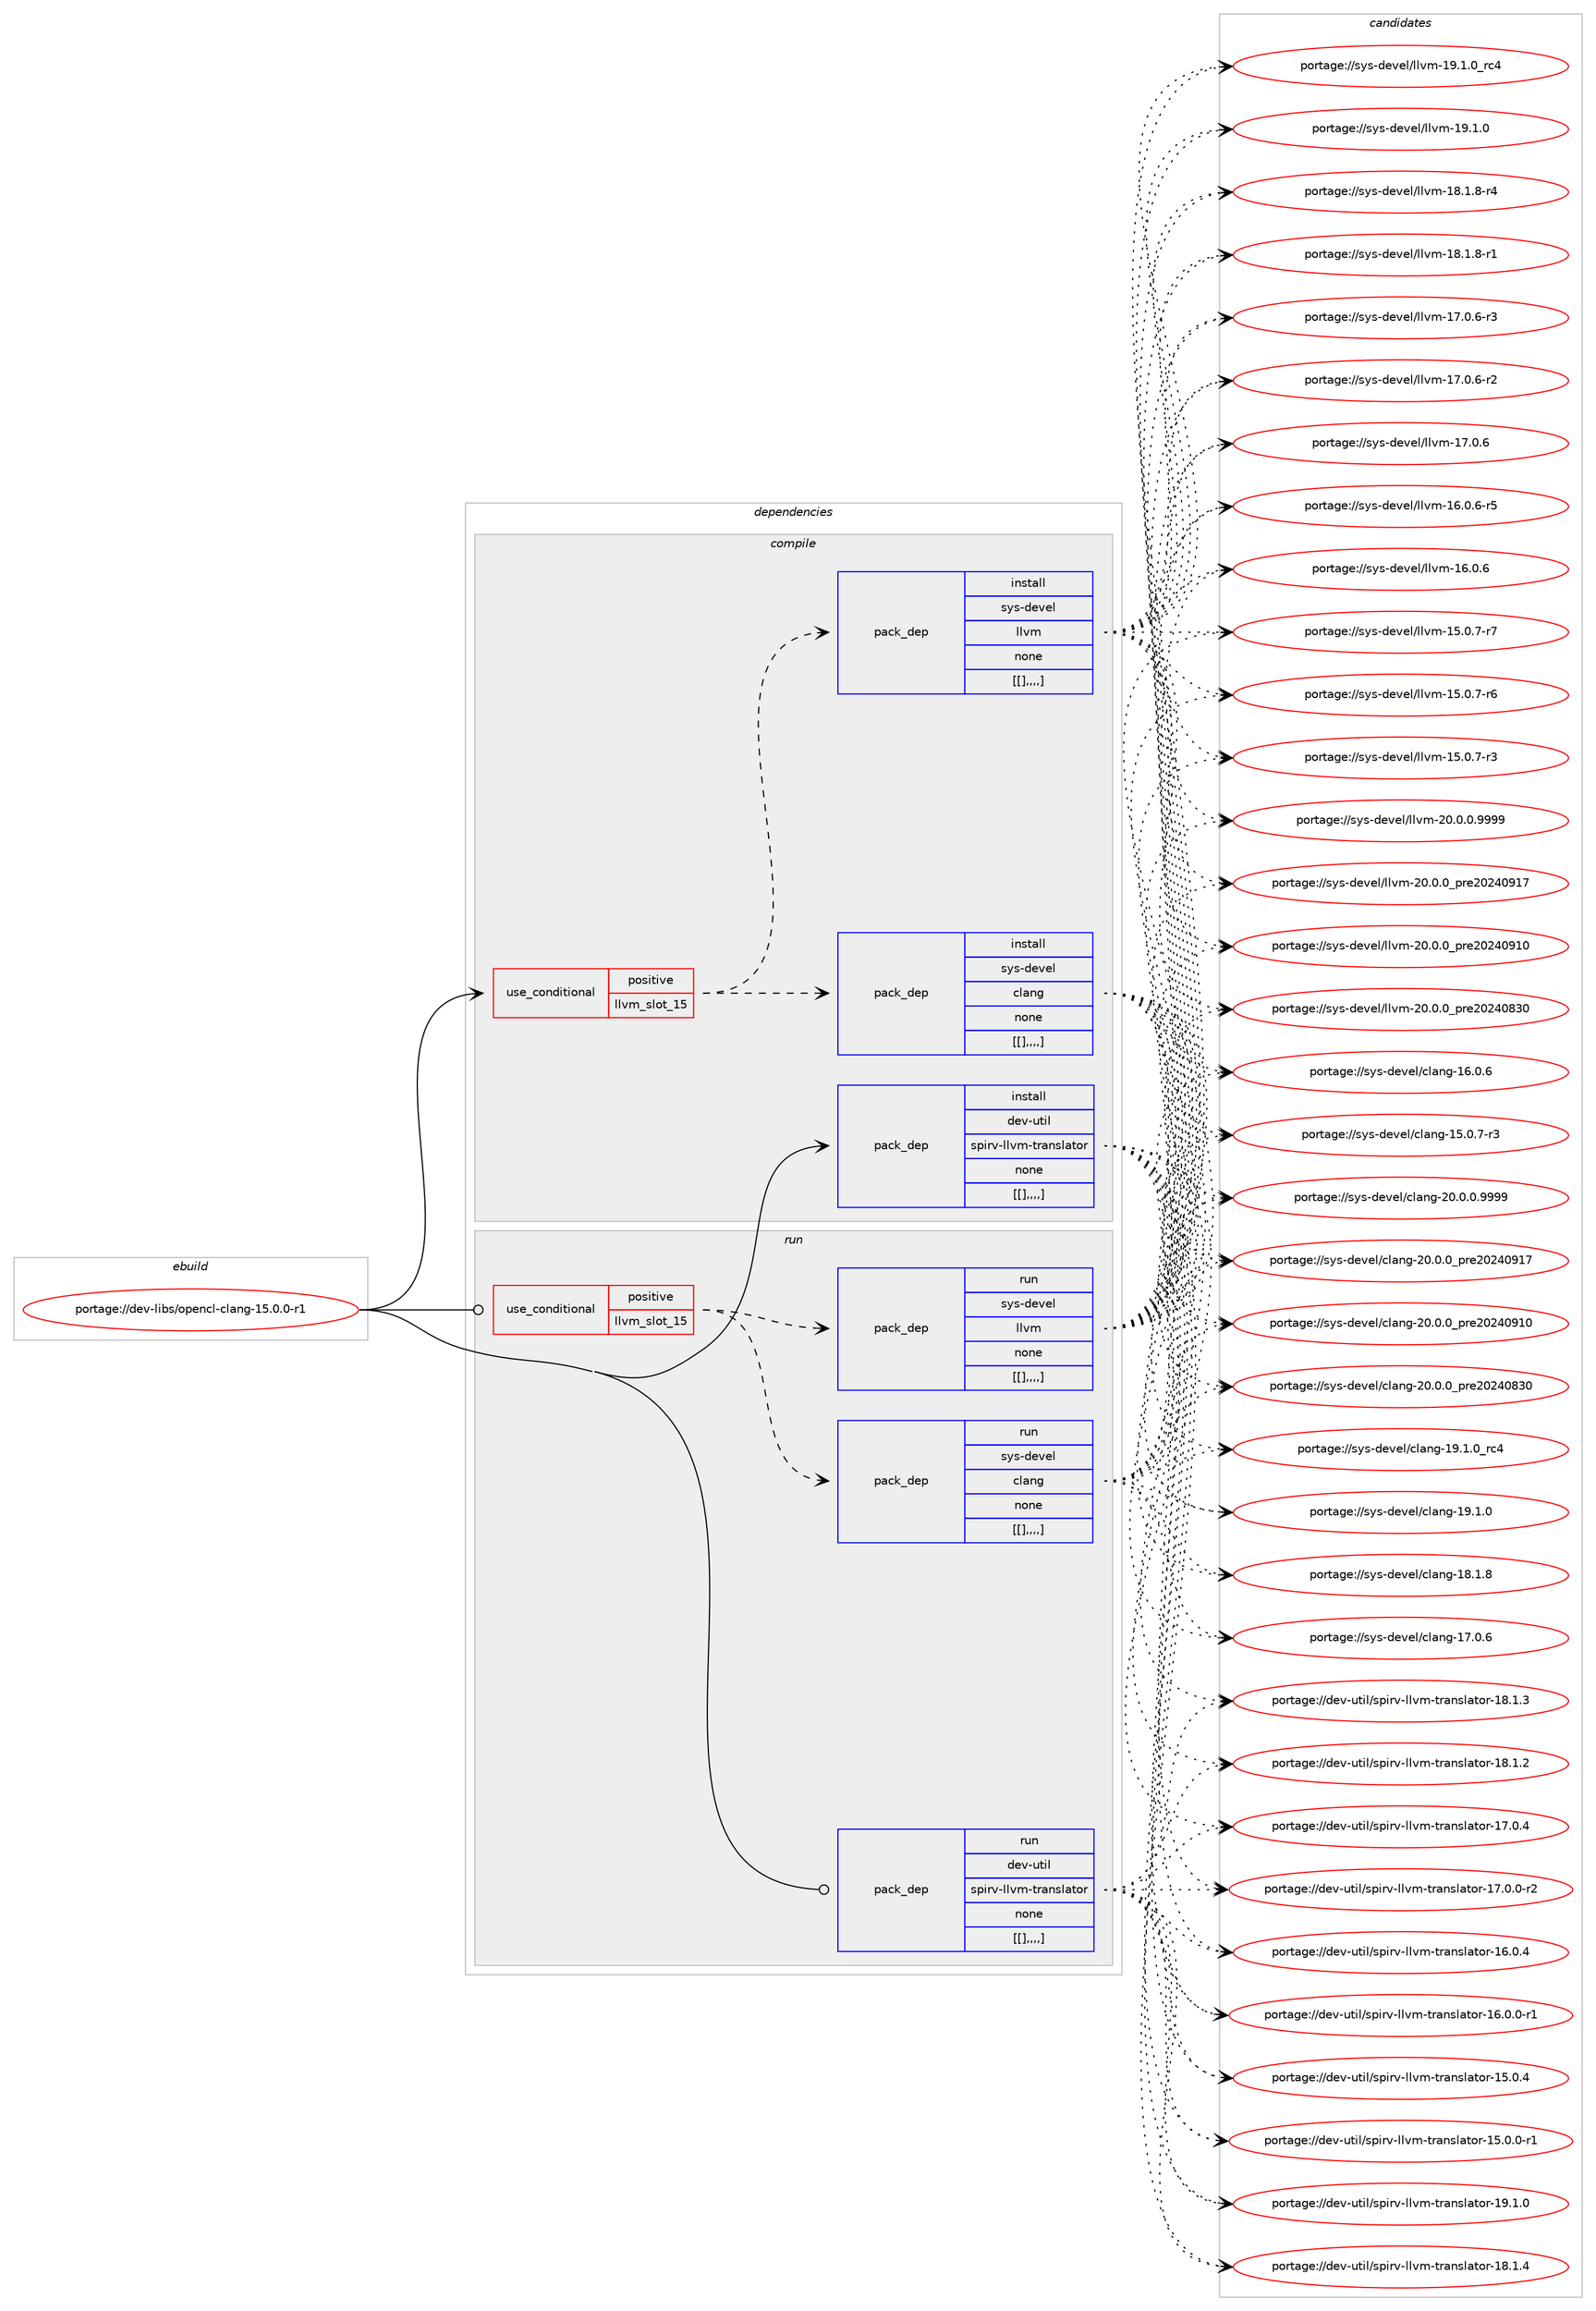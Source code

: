 digraph prolog {

# *************
# Graph options
# *************

newrank=true;
concentrate=true;
compound=true;
graph [rankdir=LR,fontname=Helvetica,fontsize=10,ranksep=1.5];#, ranksep=2.5, nodesep=0.2];
edge  [arrowhead=vee];
node  [fontname=Helvetica,fontsize=10];

# **********
# The ebuild
# **********

subgraph cluster_leftcol {
color=gray;
label=<<i>ebuild</i>>;
id [label="portage://dev-libs/opencl-clang-15.0.0-r1", color=red, width=4, href="../dev-libs/opencl-clang-15.0.0-r1.svg"];
}

# ****************
# The dependencies
# ****************

subgraph cluster_midcol {
color=gray;
label=<<i>dependencies</i>>;
subgraph cluster_compile {
fillcolor="#eeeeee";
style=filled;
label=<<i>compile</i>>;
subgraph cond28625 {
dependency113990 [label=<<TABLE BORDER="0" CELLBORDER="1" CELLSPACING="0" CELLPADDING="4"><TR><TD ROWSPAN="3" CELLPADDING="10">use_conditional</TD></TR><TR><TD>positive</TD></TR><TR><TD>llvm_slot_15</TD></TR></TABLE>>, shape=none, color=red];
subgraph pack84201 {
dependency113991 [label=<<TABLE BORDER="0" CELLBORDER="1" CELLSPACING="0" CELLPADDING="4" WIDTH="220"><TR><TD ROWSPAN="6" CELLPADDING="30">pack_dep</TD></TR><TR><TD WIDTH="110">install</TD></TR><TR><TD>sys-devel</TD></TR><TR><TD>clang</TD></TR><TR><TD>none</TD></TR><TR><TD>[[],,,,]</TD></TR></TABLE>>, shape=none, color=blue];
}
dependency113990:e -> dependency113991:w [weight=20,style="dashed",arrowhead="vee"];
subgraph pack84202 {
dependency113992 [label=<<TABLE BORDER="0" CELLBORDER="1" CELLSPACING="0" CELLPADDING="4" WIDTH="220"><TR><TD ROWSPAN="6" CELLPADDING="30">pack_dep</TD></TR><TR><TD WIDTH="110">install</TD></TR><TR><TD>sys-devel</TD></TR><TR><TD>llvm</TD></TR><TR><TD>none</TD></TR><TR><TD>[[],,,,]</TD></TR></TABLE>>, shape=none, color=blue];
}
dependency113990:e -> dependency113992:w [weight=20,style="dashed",arrowhead="vee"];
}
id:e -> dependency113990:w [weight=20,style="solid",arrowhead="vee"];
subgraph pack84203 {
dependency113993 [label=<<TABLE BORDER="0" CELLBORDER="1" CELLSPACING="0" CELLPADDING="4" WIDTH="220"><TR><TD ROWSPAN="6" CELLPADDING="30">pack_dep</TD></TR><TR><TD WIDTH="110">install</TD></TR><TR><TD>dev-util</TD></TR><TR><TD>spirv-llvm-translator</TD></TR><TR><TD>none</TD></TR><TR><TD>[[],,,,]</TD></TR></TABLE>>, shape=none, color=blue];
}
id:e -> dependency113993:w [weight=20,style="solid",arrowhead="vee"];
}
subgraph cluster_compileandrun {
fillcolor="#eeeeee";
style=filled;
label=<<i>compile and run</i>>;
}
subgraph cluster_run {
fillcolor="#eeeeee";
style=filled;
label=<<i>run</i>>;
subgraph cond28626 {
dependency113994 [label=<<TABLE BORDER="0" CELLBORDER="1" CELLSPACING="0" CELLPADDING="4"><TR><TD ROWSPAN="3" CELLPADDING="10">use_conditional</TD></TR><TR><TD>positive</TD></TR><TR><TD>llvm_slot_15</TD></TR></TABLE>>, shape=none, color=red];
subgraph pack84204 {
dependency113995 [label=<<TABLE BORDER="0" CELLBORDER="1" CELLSPACING="0" CELLPADDING="4" WIDTH="220"><TR><TD ROWSPAN="6" CELLPADDING="30">pack_dep</TD></TR><TR><TD WIDTH="110">run</TD></TR><TR><TD>sys-devel</TD></TR><TR><TD>clang</TD></TR><TR><TD>none</TD></TR><TR><TD>[[],,,,]</TD></TR></TABLE>>, shape=none, color=blue];
}
dependency113994:e -> dependency113995:w [weight=20,style="dashed",arrowhead="vee"];
subgraph pack84205 {
dependency113996 [label=<<TABLE BORDER="0" CELLBORDER="1" CELLSPACING="0" CELLPADDING="4" WIDTH="220"><TR><TD ROWSPAN="6" CELLPADDING="30">pack_dep</TD></TR><TR><TD WIDTH="110">run</TD></TR><TR><TD>sys-devel</TD></TR><TR><TD>llvm</TD></TR><TR><TD>none</TD></TR><TR><TD>[[],,,,]</TD></TR></TABLE>>, shape=none, color=blue];
}
dependency113994:e -> dependency113996:w [weight=20,style="dashed",arrowhead="vee"];
}
id:e -> dependency113994:w [weight=20,style="solid",arrowhead="odot"];
subgraph pack84206 {
dependency113997 [label=<<TABLE BORDER="0" CELLBORDER="1" CELLSPACING="0" CELLPADDING="4" WIDTH="220"><TR><TD ROWSPAN="6" CELLPADDING="30">pack_dep</TD></TR><TR><TD WIDTH="110">run</TD></TR><TR><TD>dev-util</TD></TR><TR><TD>spirv-llvm-translator</TD></TR><TR><TD>none</TD></TR><TR><TD>[[],,,,]</TD></TR></TABLE>>, shape=none, color=blue];
}
id:e -> dependency113997:w [weight=20,style="solid",arrowhead="odot"];
}
}

# **************
# The candidates
# **************

subgraph cluster_choices {
rank=same;
color=gray;
label=<<i>candidates</i>>;

subgraph choice84201 {
color=black;
nodesep=1;
choice11512111545100101118101108479910897110103455048464846484657575757 [label="portage://sys-devel/clang-20.0.0.9999", color=red, width=4,href="../sys-devel/clang-20.0.0.9999.svg"];
choice1151211154510010111810110847991089711010345504846484648951121141015048505248574955 [label="portage://sys-devel/clang-20.0.0_pre20240917", color=red, width=4,href="../sys-devel/clang-20.0.0_pre20240917.svg"];
choice1151211154510010111810110847991089711010345504846484648951121141015048505248574948 [label="portage://sys-devel/clang-20.0.0_pre20240910", color=red, width=4,href="../sys-devel/clang-20.0.0_pre20240910.svg"];
choice1151211154510010111810110847991089711010345504846484648951121141015048505248565148 [label="portage://sys-devel/clang-20.0.0_pre20240830", color=red, width=4,href="../sys-devel/clang-20.0.0_pre20240830.svg"];
choice1151211154510010111810110847991089711010345495746494648951149952 [label="portage://sys-devel/clang-19.1.0_rc4", color=red, width=4,href="../sys-devel/clang-19.1.0_rc4.svg"];
choice1151211154510010111810110847991089711010345495746494648 [label="portage://sys-devel/clang-19.1.0", color=red, width=4,href="../sys-devel/clang-19.1.0.svg"];
choice1151211154510010111810110847991089711010345495646494656 [label="portage://sys-devel/clang-18.1.8", color=red, width=4,href="../sys-devel/clang-18.1.8.svg"];
choice1151211154510010111810110847991089711010345495546484654 [label="portage://sys-devel/clang-17.0.6", color=red, width=4,href="../sys-devel/clang-17.0.6.svg"];
choice1151211154510010111810110847991089711010345495446484654 [label="portage://sys-devel/clang-16.0.6", color=red, width=4,href="../sys-devel/clang-16.0.6.svg"];
choice11512111545100101118101108479910897110103454953464846554511451 [label="portage://sys-devel/clang-15.0.7-r3", color=red, width=4,href="../sys-devel/clang-15.0.7-r3.svg"];
dependency113991:e -> choice11512111545100101118101108479910897110103455048464846484657575757:w [style=dotted,weight="100"];
dependency113991:e -> choice1151211154510010111810110847991089711010345504846484648951121141015048505248574955:w [style=dotted,weight="100"];
dependency113991:e -> choice1151211154510010111810110847991089711010345504846484648951121141015048505248574948:w [style=dotted,weight="100"];
dependency113991:e -> choice1151211154510010111810110847991089711010345504846484648951121141015048505248565148:w [style=dotted,weight="100"];
dependency113991:e -> choice1151211154510010111810110847991089711010345495746494648951149952:w [style=dotted,weight="100"];
dependency113991:e -> choice1151211154510010111810110847991089711010345495746494648:w [style=dotted,weight="100"];
dependency113991:e -> choice1151211154510010111810110847991089711010345495646494656:w [style=dotted,weight="100"];
dependency113991:e -> choice1151211154510010111810110847991089711010345495546484654:w [style=dotted,weight="100"];
dependency113991:e -> choice1151211154510010111810110847991089711010345495446484654:w [style=dotted,weight="100"];
dependency113991:e -> choice11512111545100101118101108479910897110103454953464846554511451:w [style=dotted,weight="100"];
}
subgraph choice84202 {
color=black;
nodesep=1;
choice1151211154510010111810110847108108118109455048464846484657575757 [label="portage://sys-devel/llvm-20.0.0.9999", color=red, width=4,href="../sys-devel/llvm-20.0.0.9999.svg"];
choice115121115451001011181011084710810811810945504846484648951121141015048505248574955 [label="portage://sys-devel/llvm-20.0.0_pre20240917", color=red, width=4,href="../sys-devel/llvm-20.0.0_pre20240917.svg"];
choice115121115451001011181011084710810811810945504846484648951121141015048505248574948 [label="portage://sys-devel/llvm-20.0.0_pre20240910", color=red, width=4,href="../sys-devel/llvm-20.0.0_pre20240910.svg"];
choice115121115451001011181011084710810811810945504846484648951121141015048505248565148 [label="portage://sys-devel/llvm-20.0.0_pre20240830", color=red, width=4,href="../sys-devel/llvm-20.0.0_pre20240830.svg"];
choice115121115451001011181011084710810811810945495746494648951149952 [label="portage://sys-devel/llvm-19.1.0_rc4", color=red, width=4,href="../sys-devel/llvm-19.1.0_rc4.svg"];
choice115121115451001011181011084710810811810945495746494648 [label="portage://sys-devel/llvm-19.1.0", color=red, width=4,href="../sys-devel/llvm-19.1.0.svg"];
choice1151211154510010111810110847108108118109454956464946564511452 [label="portage://sys-devel/llvm-18.1.8-r4", color=red, width=4,href="../sys-devel/llvm-18.1.8-r4.svg"];
choice1151211154510010111810110847108108118109454956464946564511449 [label="portage://sys-devel/llvm-18.1.8-r1", color=red, width=4,href="../sys-devel/llvm-18.1.8-r1.svg"];
choice1151211154510010111810110847108108118109454955464846544511451 [label="portage://sys-devel/llvm-17.0.6-r3", color=red, width=4,href="../sys-devel/llvm-17.0.6-r3.svg"];
choice1151211154510010111810110847108108118109454955464846544511450 [label="portage://sys-devel/llvm-17.0.6-r2", color=red, width=4,href="../sys-devel/llvm-17.0.6-r2.svg"];
choice115121115451001011181011084710810811810945495546484654 [label="portage://sys-devel/llvm-17.0.6", color=red, width=4,href="../sys-devel/llvm-17.0.6.svg"];
choice1151211154510010111810110847108108118109454954464846544511453 [label="portage://sys-devel/llvm-16.0.6-r5", color=red, width=4,href="../sys-devel/llvm-16.0.6-r5.svg"];
choice115121115451001011181011084710810811810945495446484654 [label="portage://sys-devel/llvm-16.0.6", color=red, width=4,href="../sys-devel/llvm-16.0.6.svg"];
choice1151211154510010111810110847108108118109454953464846554511455 [label="portage://sys-devel/llvm-15.0.7-r7", color=red, width=4,href="../sys-devel/llvm-15.0.7-r7.svg"];
choice1151211154510010111810110847108108118109454953464846554511454 [label="portage://sys-devel/llvm-15.0.7-r6", color=red, width=4,href="../sys-devel/llvm-15.0.7-r6.svg"];
choice1151211154510010111810110847108108118109454953464846554511451 [label="portage://sys-devel/llvm-15.0.7-r3", color=red, width=4,href="../sys-devel/llvm-15.0.7-r3.svg"];
dependency113992:e -> choice1151211154510010111810110847108108118109455048464846484657575757:w [style=dotted,weight="100"];
dependency113992:e -> choice115121115451001011181011084710810811810945504846484648951121141015048505248574955:w [style=dotted,weight="100"];
dependency113992:e -> choice115121115451001011181011084710810811810945504846484648951121141015048505248574948:w [style=dotted,weight="100"];
dependency113992:e -> choice115121115451001011181011084710810811810945504846484648951121141015048505248565148:w [style=dotted,weight="100"];
dependency113992:e -> choice115121115451001011181011084710810811810945495746494648951149952:w [style=dotted,weight="100"];
dependency113992:e -> choice115121115451001011181011084710810811810945495746494648:w [style=dotted,weight="100"];
dependency113992:e -> choice1151211154510010111810110847108108118109454956464946564511452:w [style=dotted,weight="100"];
dependency113992:e -> choice1151211154510010111810110847108108118109454956464946564511449:w [style=dotted,weight="100"];
dependency113992:e -> choice1151211154510010111810110847108108118109454955464846544511451:w [style=dotted,weight="100"];
dependency113992:e -> choice1151211154510010111810110847108108118109454955464846544511450:w [style=dotted,weight="100"];
dependency113992:e -> choice115121115451001011181011084710810811810945495546484654:w [style=dotted,weight="100"];
dependency113992:e -> choice1151211154510010111810110847108108118109454954464846544511453:w [style=dotted,weight="100"];
dependency113992:e -> choice115121115451001011181011084710810811810945495446484654:w [style=dotted,weight="100"];
dependency113992:e -> choice1151211154510010111810110847108108118109454953464846554511455:w [style=dotted,weight="100"];
dependency113992:e -> choice1151211154510010111810110847108108118109454953464846554511454:w [style=dotted,weight="100"];
dependency113992:e -> choice1151211154510010111810110847108108118109454953464846554511451:w [style=dotted,weight="100"];
}
subgraph choice84203 {
color=black;
nodesep=1;
choice10010111845117116105108471151121051141184510810811810945116114971101151089711611111445495746494648 [label="portage://dev-util/spirv-llvm-translator-19.1.0", color=red, width=4,href="../dev-util/spirv-llvm-translator-19.1.0.svg"];
choice10010111845117116105108471151121051141184510810811810945116114971101151089711611111445495646494652 [label="portage://dev-util/spirv-llvm-translator-18.1.4", color=red, width=4,href="../dev-util/spirv-llvm-translator-18.1.4.svg"];
choice10010111845117116105108471151121051141184510810811810945116114971101151089711611111445495646494651 [label="portage://dev-util/spirv-llvm-translator-18.1.3", color=red, width=4,href="../dev-util/spirv-llvm-translator-18.1.3.svg"];
choice10010111845117116105108471151121051141184510810811810945116114971101151089711611111445495646494650 [label="portage://dev-util/spirv-llvm-translator-18.1.2", color=red, width=4,href="../dev-util/spirv-llvm-translator-18.1.2.svg"];
choice10010111845117116105108471151121051141184510810811810945116114971101151089711611111445495546484652 [label="portage://dev-util/spirv-llvm-translator-17.0.4", color=red, width=4,href="../dev-util/spirv-llvm-translator-17.0.4.svg"];
choice100101118451171161051084711511210511411845108108118109451161149711011510897116111114454955464846484511450 [label="portage://dev-util/spirv-llvm-translator-17.0.0-r2", color=red, width=4,href="../dev-util/spirv-llvm-translator-17.0.0-r2.svg"];
choice10010111845117116105108471151121051141184510810811810945116114971101151089711611111445495446484652 [label="portage://dev-util/spirv-llvm-translator-16.0.4", color=red, width=4,href="../dev-util/spirv-llvm-translator-16.0.4.svg"];
choice100101118451171161051084711511210511411845108108118109451161149711011510897116111114454954464846484511449 [label="portage://dev-util/spirv-llvm-translator-16.0.0-r1", color=red, width=4,href="../dev-util/spirv-llvm-translator-16.0.0-r1.svg"];
choice10010111845117116105108471151121051141184510810811810945116114971101151089711611111445495346484652 [label="portage://dev-util/spirv-llvm-translator-15.0.4", color=red, width=4,href="../dev-util/spirv-llvm-translator-15.0.4.svg"];
choice100101118451171161051084711511210511411845108108118109451161149711011510897116111114454953464846484511449 [label="portage://dev-util/spirv-llvm-translator-15.0.0-r1", color=red, width=4,href="../dev-util/spirv-llvm-translator-15.0.0-r1.svg"];
dependency113993:e -> choice10010111845117116105108471151121051141184510810811810945116114971101151089711611111445495746494648:w [style=dotted,weight="100"];
dependency113993:e -> choice10010111845117116105108471151121051141184510810811810945116114971101151089711611111445495646494652:w [style=dotted,weight="100"];
dependency113993:e -> choice10010111845117116105108471151121051141184510810811810945116114971101151089711611111445495646494651:w [style=dotted,weight="100"];
dependency113993:e -> choice10010111845117116105108471151121051141184510810811810945116114971101151089711611111445495646494650:w [style=dotted,weight="100"];
dependency113993:e -> choice10010111845117116105108471151121051141184510810811810945116114971101151089711611111445495546484652:w [style=dotted,weight="100"];
dependency113993:e -> choice100101118451171161051084711511210511411845108108118109451161149711011510897116111114454955464846484511450:w [style=dotted,weight="100"];
dependency113993:e -> choice10010111845117116105108471151121051141184510810811810945116114971101151089711611111445495446484652:w [style=dotted,weight="100"];
dependency113993:e -> choice100101118451171161051084711511210511411845108108118109451161149711011510897116111114454954464846484511449:w [style=dotted,weight="100"];
dependency113993:e -> choice10010111845117116105108471151121051141184510810811810945116114971101151089711611111445495346484652:w [style=dotted,weight="100"];
dependency113993:e -> choice100101118451171161051084711511210511411845108108118109451161149711011510897116111114454953464846484511449:w [style=dotted,weight="100"];
}
subgraph choice84204 {
color=black;
nodesep=1;
choice11512111545100101118101108479910897110103455048464846484657575757 [label="portage://sys-devel/clang-20.0.0.9999", color=red, width=4,href="../sys-devel/clang-20.0.0.9999.svg"];
choice1151211154510010111810110847991089711010345504846484648951121141015048505248574955 [label="portage://sys-devel/clang-20.0.0_pre20240917", color=red, width=4,href="../sys-devel/clang-20.0.0_pre20240917.svg"];
choice1151211154510010111810110847991089711010345504846484648951121141015048505248574948 [label="portage://sys-devel/clang-20.0.0_pre20240910", color=red, width=4,href="../sys-devel/clang-20.0.0_pre20240910.svg"];
choice1151211154510010111810110847991089711010345504846484648951121141015048505248565148 [label="portage://sys-devel/clang-20.0.0_pre20240830", color=red, width=4,href="../sys-devel/clang-20.0.0_pre20240830.svg"];
choice1151211154510010111810110847991089711010345495746494648951149952 [label="portage://sys-devel/clang-19.1.0_rc4", color=red, width=4,href="../sys-devel/clang-19.1.0_rc4.svg"];
choice1151211154510010111810110847991089711010345495746494648 [label="portage://sys-devel/clang-19.1.0", color=red, width=4,href="../sys-devel/clang-19.1.0.svg"];
choice1151211154510010111810110847991089711010345495646494656 [label="portage://sys-devel/clang-18.1.8", color=red, width=4,href="../sys-devel/clang-18.1.8.svg"];
choice1151211154510010111810110847991089711010345495546484654 [label="portage://sys-devel/clang-17.0.6", color=red, width=4,href="../sys-devel/clang-17.0.6.svg"];
choice1151211154510010111810110847991089711010345495446484654 [label="portage://sys-devel/clang-16.0.6", color=red, width=4,href="../sys-devel/clang-16.0.6.svg"];
choice11512111545100101118101108479910897110103454953464846554511451 [label="portage://sys-devel/clang-15.0.7-r3", color=red, width=4,href="../sys-devel/clang-15.0.7-r3.svg"];
dependency113995:e -> choice11512111545100101118101108479910897110103455048464846484657575757:w [style=dotted,weight="100"];
dependency113995:e -> choice1151211154510010111810110847991089711010345504846484648951121141015048505248574955:w [style=dotted,weight="100"];
dependency113995:e -> choice1151211154510010111810110847991089711010345504846484648951121141015048505248574948:w [style=dotted,weight="100"];
dependency113995:e -> choice1151211154510010111810110847991089711010345504846484648951121141015048505248565148:w [style=dotted,weight="100"];
dependency113995:e -> choice1151211154510010111810110847991089711010345495746494648951149952:w [style=dotted,weight="100"];
dependency113995:e -> choice1151211154510010111810110847991089711010345495746494648:w [style=dotted,weight="100"];
dependency113995:e -> choice1151211154510010111810110847991089711010345495646494656:w [style=dotted,weight="100"];
dependency113995:e -> choice1151211154510010111810110847991089711010345495546484654:w [style=dotted,weight="100"];
dependency113995:e -> choice1151211154510010111810110847991089711010345495446484654:w [style=dotted,weight="100"];
dependency113995:e -> choice11512111545100101118101108479910897110103454953464846554511451:w [style=dotted,weight="100"];
}
subgraph choice84205 {
color=black;
nodesep=1;
choice1151211154510010111810110847108108118109455048464846484657575757 [label="portage://sys-devel/llvm-20.0.0.9999", color=red, width=4,href="../sys-devel/llvm-20.0.0.9999.svg"];
choice115121115451001011181011084710810811810945504846484648951121141015048505248574955 [label="portage://sys-devel/llvm-20.0.0_pre20240917", color=red, width=4,href="../sys-devel/llvm-20.0.0_pre20240917.svg"];
choice115121115451001011181011084710810811810945504846484648951121141015048505248574948 [label="portage://sys-devel/llvm-20.0.0_pre20240910", color=red, width=4,href="../sys-devel/llvm-20.0.0_pre20240910.svg"];
choice115121115451001011181011084710810811810945504846484648951121141015048505248565148 [label="portage://sys-devel/llvm-20.0.0_pre20240830", color=red, width=4,href="../sys-devel/llvm-20.0.0_pre20240830.svg"];
choice115121115451001011181011084710810811810945495746494648951149952 [label="portage://sys-devel/llvm-19.1.0_rc4", color=red, width=4,href="../sys-devel/llvm-19.1.0_rc4.svg"];
choice115121115451001011181011084710810811810945495746494648 [label="portage://sys-devel/llvm-19.1.0", color=red, width=4,href="../sys-devel/llvm-19.1.0.svg"];
choice1151211154510010111810110847108108118109454956464946564511452 [label="portage://sys-devel/llvm-18.1.8-r4", color=red, width=4,href="../sys-devel/llvm-18.1.8-r4.svg"];
choice1151211154510010111810110847108108118109454956464946564511449 [label="portage://sys-devel/llvm-18.1.8-r1", color=red, width=4,href="../sys-devel/llvm-18.1.8-r1.svg"];
choice1151211154510010111810110847108108118109454955464846544511451 [label="portage://sys-devel/llvm-17.0.6-r3", color=red, width=4,href="../sys-devel/llvm-17.0.6-r3.svg"];
choice1151211154510010111810110847108108118109454955464846544511450 [label="portage://sys-devel/llvm-17.0.6-r2", color=red, width=4,href="../sys-devel/llvm-17.0.6-r2.svg"];
choice115121115451001011181011084710810811810945495546484654 [label="portage://sys-devel/llvm-17.0.6", color=red, width=4,href="../sys-devel/llvm-17.0.6.svg"];
choice1151211154510010111810110847108108118109454954464846544511453 [label="portage://sys-devel/llvm-16.0.6-r5", color=red, width=4,href="../sys-devel/llvm-16.0.6-r5.svg"];
choice115121115451001011181011084710810811810945495446484654 [label="portage://sys-devel/llvm-16.0.6", color=red, width=4,href="../sys-devel/llvm-16.0.6.svg"];
choice1151211154510010111810110847108108118109454953464846554511455 [label="portage://sys-devel/llvm-15.0.7-r7", color=red, width=4,href="../sys-devel/llvm-15.0.7-r7.svg"];
choice1151211154510010111810110847108108118109454953464846554511454 [label="portage://sys-devel/llvm-15.0.7-r6", color=red, width=4,href="../sys-devel/llvm-15.0.7-r6.svg"];
choice1151211154510010111810110847108108118109454953464846554511451 [label="portage://sys-devel/llvm-15.0.7-r3", color=red, width=4,href="../sys-devel/llvm-15.0.7-r3.svg"];
dependency113996:e -> choice1151211154510010111810110847108108118109455048464846484657575757:w [style=dotted,weight="100"];
dependency113996:e -> choice115121115451001011181011084710810811810945504846484648951121141015048505248574955:w [style=dotted,weight="100"];
dependency113996:e -> choice115121115451001011181011084710810811810945504846484648951121141015048505248574948:w [style=dotted,weight="100"];
dependency113996:e -> choice115121115451001011181011084710810811810945504846484648951121141015048505248565148:w [style=dotted,weight="100"];
dependency113996:e -> choice115121115451001011181011084710810811810945495746494648951149952:w [style=dotted,weight="100"];
dependency113996:e -> choice115121115451001011181011084710810811810945495746494648:w [style=dotted,weight="100"];
dependency113996:e -> choice1151211154510010111810110847108108118109454956464946564511452:w [style=dotted,weight="100"];
dependency113996:e -> choice1151211154510010111810110847108108118109454956464946564511449:w [style=dotted,weight="100"];
dependency113996:e -> choice1151211154510010111810110847108108118109454955464846544511451:w [style=dotted,weight="100"];
dependency113996:e -> choice1151211154510010111810110847108108118109454955464846544511450:w [style=dotted,weight="100"];
dependency113996:e -> choice115121115451001011181011084710810811810945495546484654:w [style=dotted,weight="100"];
dependency113996:e -> choice1151211154510010111810110847108108118109454954464846544511453:w [style=dotted,weight="100"];
dependency113996:e -> choice115121115451001011181011084710810811810945495446484654:w [style=dotted,weight="100"];
dependency113996:e -> choice1151211154510010111810110847108108118109454953464846554511455:w [style=dotted,weight="100"];
dependency113996:e -> choice1151211154510010111810110847108108118109454953464846554511454:w [style=dotted,weight="100"];
dependency113996:e -> choice1151211154510010111810110847108108118109454953464846554511451:w [style=dotted,weight="100"];
}
subgraph choice84206 {
color=black;
nodesep=1;
choice10010111845117116105108471151121051141184510810811810945116114971101151089711611111445495746494648 [label="portage://dev-util/spirv-llvm-translator-19.1.0", color=red, width=4,href="../dev-util/spirv-llvm-translator-19.1.0.svg"];
choice10010111845117116105108471151121051141184510810811810945116114971101151089711611111445495646494652 [label="portage://dev-util/spirv-llvm-translator-18.1.4", color=red, width=4,href="../dev-util/spirv-llvm-translator-18.1.4.svg"];
choice10010111845117116105108471151121051141184510810811810945116114971101151089711611111445495646494651 [label="portage://dev-util/spirv-llvm-translator-18.1.3", color=red, width=4,href="../dev-util/spirv-llvm-translator-18.1.3.svg"];
choice10010111845117116105108471151121051141184510810811810945116114971101151089711611111445495646494650 [label="portage://dev-util/spirv-llvm-translator-18.1.2", color=red, width=4,href="../dev-util/spirv-llvm-translator-18.1.2.svg"];
choice10010111845117116105108471151121051141184510810811810945116114971101151089711611111445495546484652 [label="portage://dev-util/spirv-llvm-translator-17.0.4", color=red, width=4,href="../dev-util/spirv-llvm-translator-17.0.4.svg"];
choice100101118451171161051084711511210511411845108108118109451161149711011510897116111114454955464846484511450 [label="portage://dev-util/spirv-llvm-translator-17.0.0-r2", color=red, width=4,href="../dev-util/spirv-llvm-translator-17.0.0-r2.svg"];
choice10010111845117116105108471151121051141184510810811810945116114971101151089711611111445495446484652 [label="portage://dev-util/spirv-llvm-translator-16.0.4", color=red, width=4,href="../dev-util/spirv-llvm-translator-16.0.4.svg"];
choice100101118451171161051084711511210511411845108108118109451161149711011510897116111114454954464846484511449 [label="portage://dev-util/spirv-llvm-translator-16.0.0-r1", color=red, width=4,href="../dev-util/spirv-llvm-translator-16.0.0-r1.svg"];
choice10010111845117116105108471151121051141184510810811810945116114971101151089711611111445495346484652 [label="portage://dev-util/spirv-llvm-translator-15.0.4", color=red, width=4,href="../dev-util/spirv-llvm-translator-15.0.4.svg"];
choice100101118451171161051084711511210511411845108108118109451161149711011510897116111114454953464846484511449 [label="portage://dev-util/spirv-llvm-translator-15.0.0-r1", color=red, width=4,href="../dev-util/spirv-llvm-translator-15.0.0-r1.svg"];
dependency113997:e -> choice10010111845117116105108471151121051141184510810811810945116114971101151089711611111445495746494648:w [style=dotted,weight="100"];
dependency113997:e -> choice10010111845117116105108471151121051141184510810811810945116114971101151089711611111445495646494652:w [style=dotted,weight="100"];
dependency113997:e -> choice10010111845117116105108471151121051141184510810811810945116114971101151089711611111445495646494651:w [style=dotted,weight="100"];
dependency113997:e -> choice10010111845117116105108471151121051141184510810811810945116114971101151089711611111445495646494650:w [style=dotted,weight="100"];
dependency113997:e -> choice10010111845117116105108471151121051141184510810811810945116114971101151089711611111445495546484652:w [style=dotted,weight="100"];
dependency113997:e -> choice100101118451171161051084711511210511411845108108118109451161149711011510897116111114454955464846484511450:w [style=dotted,weight="100"];
dependency113997:e -> choice10010111845117116105108471151121051141184510810811810945116114971101151089711611111445495446484652:w [style=dotted,weight="100"];
dependency113997:e -> choice100101118451171161051084711511210511411845108108118109451161149711011510897116111114454954464846484511449:w [style=dotted,weight="100"];
dependency113997:e -> choice10010111845117116105108471151121051141184510810811810945116114971101151089711611111445495346484652:w [style=dotted,weight="100"];
dependency113997:e -> choice100101118451171161051084711511210511411845108108118109451161149711011510897116111114454953464846484511449:w [style=dotted,weight="100"];
}
}

}
